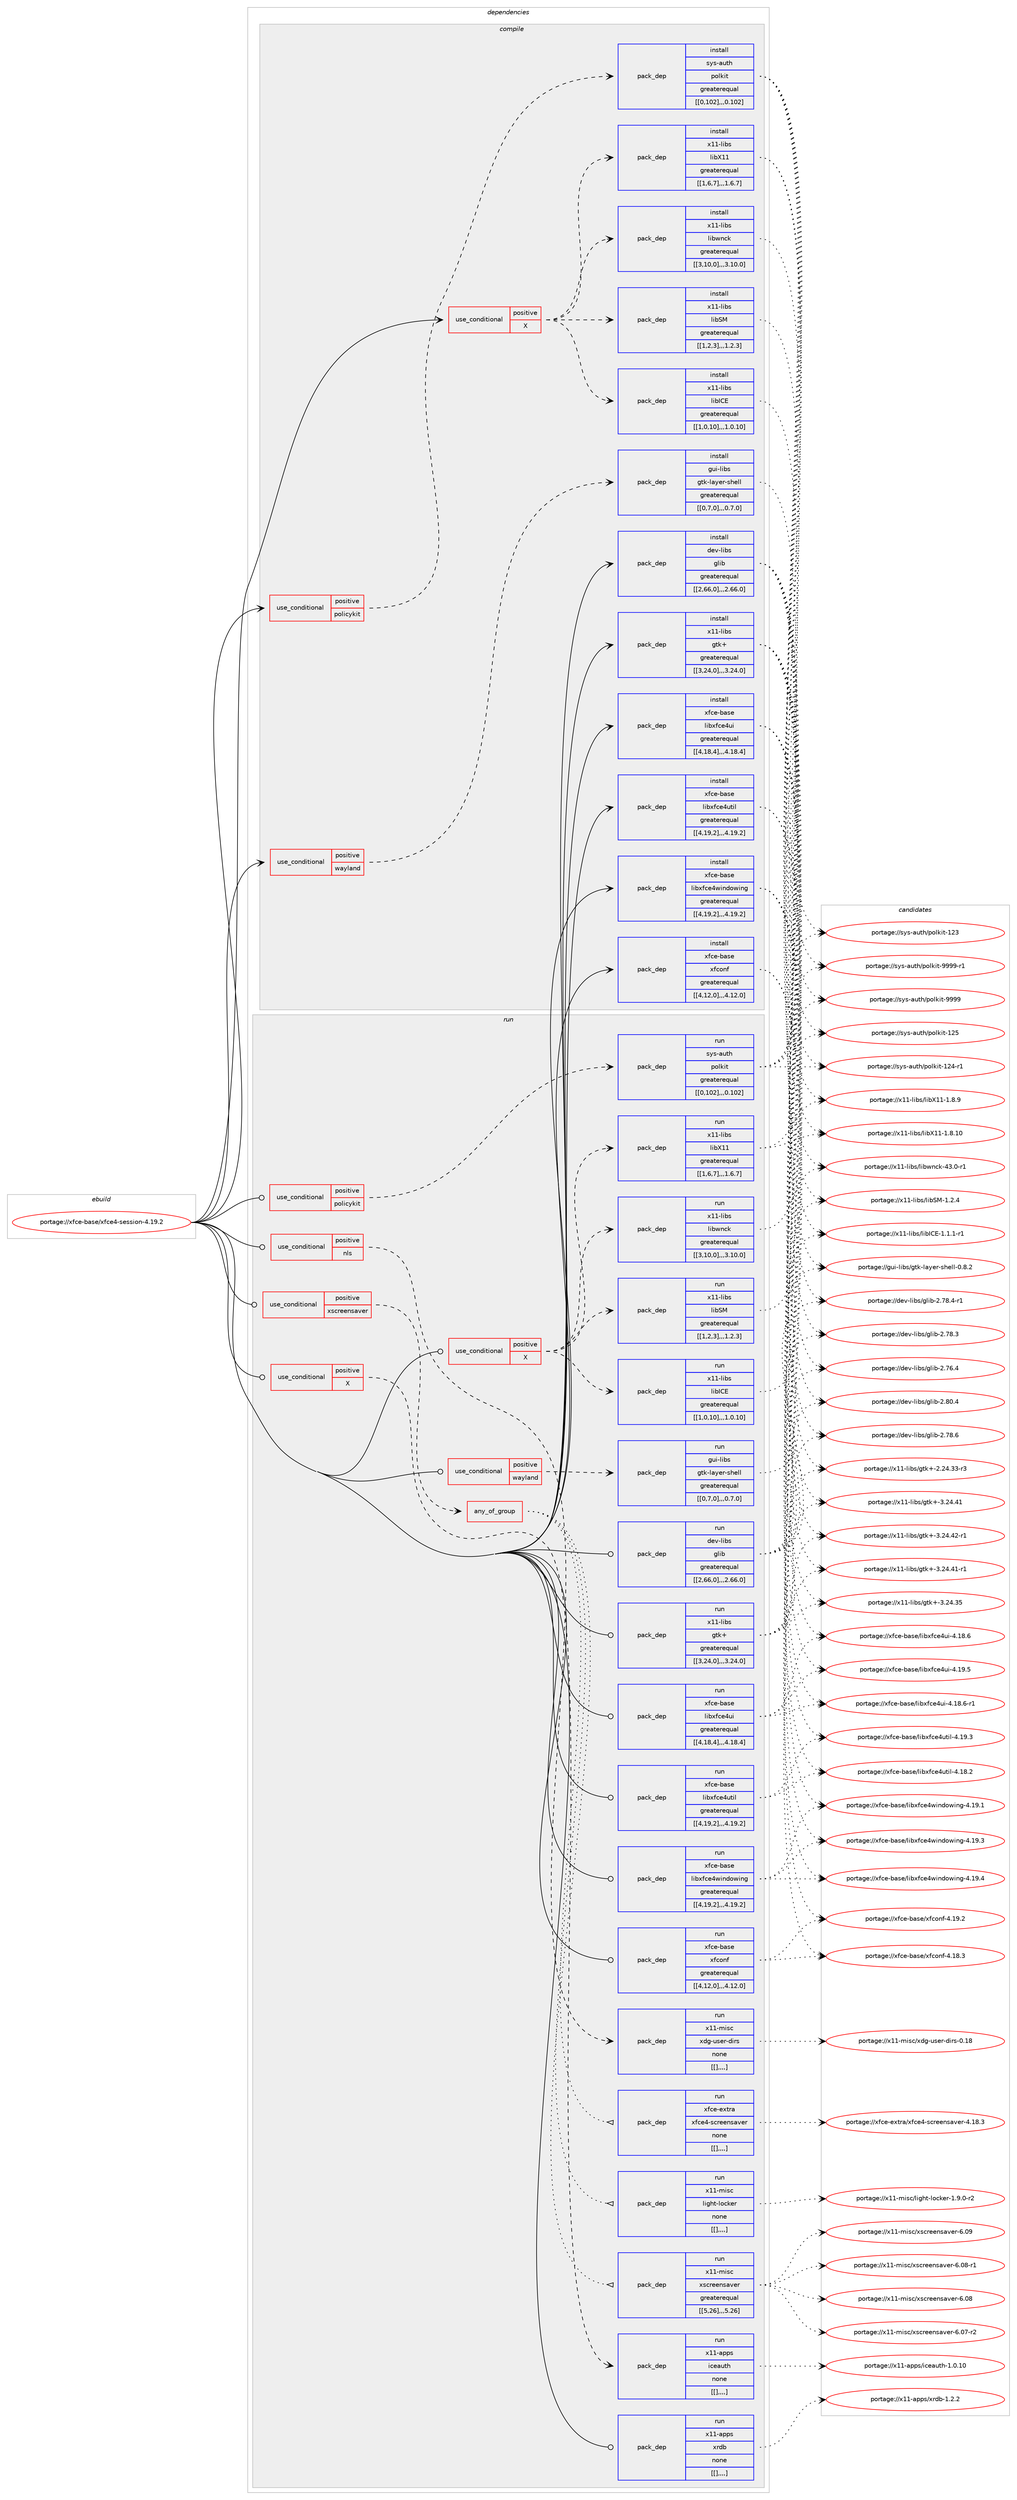 digraph prolog {

# *************
# Graph options
# *************

newrank=true;
concentrate=true;
compound=true;
graph [rankdir=LR,fontname=Helvetica,fontsize=10,ranksep=1.5];#, ranksep=2.5, nodesep=0.2];
edge  [arrowhead=vee];
node  [fontname=Helvetica,fontsize=10];

# **********
# The ebuild
# **********

subgraph cluster_leftcol {
color=gray;
label=<<i>ebuild</i>>;
id [label="portage://xfce-base/xfce4-session-4.19.2", color=red, width=4, href="../xfce-base/xfce4-session-4.19.2.svg"];
}

# ****************
# The dependencies
# ****************

subgraph cluster_midcol {
color=gray;
label=<<i>dependencies</i>>;
subgraph cluster_compile {
fillcolor="#eeeeee";
style=filled;
label=<<i>compile</i>>;
subgraph cond12584 {
dependency36739 [label=<<TABLE BORDER="0" CELLBORDER="1" CELLSPACING="0" CELLPADDING="4"><TR><TD ROWSPAN="3" CELLPADDING="10">use_conditional</TD></TR><TR><TD>positive</TD></TR><TR><TD>X</TD></TR></TABLE>>, shape=none, color=red];
subgraph pack23909 {
dependency36740 [label=<<TABLE BORDER="0" CELLBORDER="1" CELLSPACING="0" CELLPADDING="4" WIDTH="220"><TR><TD ROWSPAN="6" CELLPADDING="30">pack_dep</TD></TR><TR><TD WIDTH="110">install</TD></TR><TR><TD>x11-libs</TD></TR><TR><TD>libICE</TD></TR><TR><TD>greaterequal</TD></TR><TR><TD>[[1,0,10],,,1.0.10]</TD></TR></TABLE>>, shape=none, color=blue];
}
dependency36739:e -> dependency36740:w [weight=20,style="dashed",arrowhead="vee"];
subgraph pack23910 {
dependency36741 [label=<<TABLE BORDER="0" CELLBORDER="1" CELLSPACING="0" CELLPADDING="4" WIDTH="220"><TR><TD ROWSPAN="6" CELLPADDING="30">pack_dep</TD></TR><TR><TD WIDTH="110">install</TD></TR><TR><TD>x11-libs</TD></TR><TR><TD>libSM</TD></TR><TR><TD>greaterequal</TD></TR><TR><TD>[[1,2,3],,,1.2.3]</TD></TR></TABLE>>, shape=none, color=blue];
}
dependency36739:e -> dependency36741:w [weight=20,style="dashed",arrowhead="vee"];
subgraph pack23911 {
dependency36742 [label=<<TABLE BORDER="0" CELLBORDER="1" CELLSPACING="0" CELLPADDING="4" WIDTH="220"><TR><TD ROWSPAN="6" CELLPADDING="30">pack_dep</TD></TR><TR><TD WIDTH="110">install</TD></TR><TR><TD>x11-libs</TD></TR><TR><TD>libX11</TD></TR><TR><TD>greaterequal</TD></TR><TR><TD>[[1,6,7],,,1.6.7]</TD></TR></TABLE>>, shape=none, color=blue];
}
dependency36739:e -> dependency36742:w [weight=20,style="dashed",arrowhead="vee"];
subgraph pack23912 {
dependency36743 [label=<<TABLE BORDER="0" CELLBORDER="1" CELLSPACING="0" CELLPADDING="4" WIDTH="220"><TR><TD ROWSPAN="6" CELLPADDING="30">pack_dep</TD></TR><TR><TD WIDTH="110">install</TD></TR><TR><TD>x11-libs</TD></TR><TR><TD>libwnck</TD></TR><TR><TD>greaterequal</TD></TR><TR><TD>[[3,10,0],,,3.10.0]</TD></TR></TABLE>>, shape=none, color=blue];
}
dependency36739:e -> dependency36743:w [weight=20,style="dashed",arrowhead="vee"];
}
id:e -> dependency36739:w [weight=20,style="solid",arrowhead="vee"];
subgraph cond12585 {
dependency36744 [label=<<TABLE BORDER="0" CELLBORDER="1" CELLSPACING="0" CELLPADDING="4"><TR><TD ROWSPAN="3" CELLPADDING="10">use_conditional</TD></TR><TR><TD>positive</TD></TR><TR><TD>policykit</TD></TR></TABLE>>, shape=none, color=red];
subgraph pack23913 {
dependency36745 [label=<<TABLE BORDER="0" CELLBORDER="1" CELLSPACING="0" CELLPADDING="4" WIDTH="220"><TR><TD ROWSPAN="6" CELLPADDING="30">pack_dep</TD></TR><TR><TD WIDTH="110">install</TD></TR><TR><TD>sys-auth</TD></TR><TR><TD>polkit</TD></TR><TR><TD>greaterequal</TD></TR><TR><TD>[[0,102],,,0.102]</TD></TR></TABLE>>, shape=none, color=blue];
}
dependency36744:e -> dependency36745:w [weight=20,style="dashed",arrowhead="vee"];
}
id:e -> dependency36744:w [weight=20,style="solid",arrowhead="vee"];
subgraph cond12586 {
dependency36746 [label=<<TABLE BORDER="0" CELLBORDER="1" CELLSPACING="0" CELLPADDING="4"><TR><TD ROWSPAN="3" CELLPADDING="10">use_conditional</TD></TR><TR><TD>positive</TD></TR><TR><TD>wayland</TD></TR></TABLE>>, shape=none, color=red];
subgraph pack23914 {
dependency36747 [label=<<TABLE BORDER="0" CELLBORDER="1" CELLSPACING="0" CELLPADDING="4" WIDTH="220"><TR><TD ROWSPAN="6" CELLPADDING="30">pack_dep</TD></TR><TR><TD WIDTH="110">install</TD></TR><TR><TD>gui-libs</TD></TR><TR><TD>gtk-layer-shell</TD></TR><TR><TD>greaterequal</TD></TR><TR><TD>[[0,7,0],,,0.7.0]</TD></TR></TABLE>>, shape=none, color=blue];
}
dependency36746:e -> dependency36747:w [weight=20,style="dashed",arrowhead="vee"];
}
id:e -> dependency36746:w [weight=20,style="solid",arrowhead="vee"];
subgraph pack23915 {
dependency36748 [label=<<TABLE BORDER="0" CELLBORDER="1" CELLSPACING="0" CELLPADDING="4" WIDTH="220"><TR><TD ROWSPAN="6" CELLPADDING="30">pack_dep</TD></TR><TR><TD WIDTH="110">install</TD></TR><TR><TD>dev-libs</TD></TR><TR><TD>glib</TD></TR><TR><TD>greaterequal</TD></TR><TR><TD>[[2,66,0],,,2.66.0]</TD></TR></TABLE>>, shape=none, color=blue];
}
id:e -> dependency36748:w [weight=20,style="solid",arrowhead="vee"];
subgraph pack23916 {
dependency36749 [label=<<TABLE BORDER="0" CELLBORDER="1" CELLSPACING="0" CELLPADDING="4" WIDTH="220"><TR><TD ROWSPAN="6" CELLPADDING="30">pack_dep</TD></TR><TR><TD WIDTH="110">install</TD></TR><TR><TD>x11-libs</TD></TR><TR><TD>gtk+</TD></TR><TR><TD>greaterequal</TD></TR><TR><TD>[[3,24,0],,,3.24.0]</TD></TR></TABLE>>, shape=none, color=blue];
}
id:e -> dependency36749:w [weight=20,style="solid",arrowhead="vee"];
subgraph pack23917 {
dependency36750 [label=<<TABLE BORDER="0" CELLBORDER="1" CELLSPACING="0" CELLPADDING="4" WIDTH="220"><TR><TD ROWSPAN="6" CELLPADDING="30">pack_dep</TD></TR><TR><TD WIDTH="110">install</TD></TR><TR><TD>xfce-base</TD></TR><TR><TD>libxfce4ui</TD></TR><TR><TD>greaterequal</TD></TR><TR><TD>[[4,18,4],,,4.18.4]</TD></TR></TABLE>>, shape=none, color=blue];
}
id:e -> dependency36750:w [weight=20,style="solid",arrowhead="vee"];
subgraph pack23918 {
dependency36751 [label=<<TABLE BORDER="0" CELLBORDER="1" CELLSPACING="0" CELLPADDING="4" WIDTH="220"><TR><TD ROWSPAN="6" CELLPADDING="30">pack_dep</TD></TR><TR><TD WIDTH="110">install</TD></TR><TR><TD>xfce-base</TD></TR><TR><TD>libxfce4util</TD></TR><TR><TD>greaterequal</TD></TR><TR><TD>[[4,19,2],,,4.19.2]</TD></TR></TABLE>>, shape=none, color=blue];
}
id:e -> dependency36751:w [weight=20,style="solid",arrowhead="vee"];
subgraph pack23919 {
dependency36752 [label=<<TABLE BORDER="0" CELLBORDER="1" CELLSPACING="0" CELLPADDING="4" WIDTH="220"><TR><TD ROWSPAN="6" CELLPADDING="30">pack_dep</TD></TR><TR><TD WIDTH="110">install</TD></TR><TR><TD>xfce-base</TD></TR><TR><TD>libxfce4windowing</TD></TR><TR><TD>greaterequal</TD></TR><TR><TD>[[4,19,2],,,4.19.2]</TD></TR></TABLE>>, shape=none, color=blue];
}
id:e -> dependency36752:w [weight=20,style="solid",arrowhead="vee"];
subgraph pack23920 {
dependency36753 [label=<<TABLE BORDER="0" CELLBORDER="1" CELLSPACING="0" CELLPADDING="4" WIDTH="220"><TR><TD ROWSPAN="6" CELLPADDING="30">pack_dep</TD></TR><TR><TD WIDTH="110">install</TD></TR><TR><TD>xfce-base</TD></TR><TR><TD>xfconf</TD></TR><TR><TD>greaterequal</TD></TR><TR><TD>[[4,12,0],,,4.12.0]</TD></TR></TABLE>>, shape=none, color=blue];
}
id:e -> dependency36753:w [weight=20,style="solid",arrowhead="vee"];
}
subgraph cluster_compileandrun {
fillcolor="#eeeeee";
style=filled;
label=<<i>compile and run</i>>;
}
subgraph cluster_run {
fillcolor="#eeeeee";
style=filled;
label=<<i>run</i>>;
subgraph cond12587 {
dependency36754 [label=<<TABLE BORDER="0" CELLBORDER="1" CELLSPACING="0" CELLPADDING="4"><TR><TD ROWSPAN="3" CELLPADDING="10">use_conditional</TD></TR><TR><TD>positive</TD></TR><TR><TD>X</TD></TR></TABLE>>, shape=none, color=red];
subgraph pack23921 {
dependency36755 [label=<<TABLE BORDER="0" CELLBORDER="1" CELLSPACING="0" CELLPADDING="4" WIDTH="220"><TR><TD ROWSPAN="6" CELLPADDING="30">pack_dep</TD></TR><TR><TD WIDTH="110">run</TD></TR><TR><TD>x11-apps</TD></TR><TR><TD>iceauth</TD></TR><TR><TD>none</TD></TR><TR><TD>[[],,,,]</TD></TR></TABLE>>, shape=none, color=blue];
}
dependency36754:e -> dependency36755:w [weight=20,style="dashed",arrowhead="vee"];
}
id:e -> dependency36754:w [weight=20,style="solid",arrowhead="odot"];
subgraph cond12588 {
dependency36756 [label=<<TABLE BORDER="0" CELLBORDER="1" CELLSPACING="0" CELLPADDING="4"><TR><TD ROWSPAN="3" CELLPADDING="10">use_conditional</TD></TR><TR><TD>positive</TD></TR><TR><TD>X</TD></TR></TABLE>>, shape=none, color=red];
subgraph pack23922 {
dependency36757 [label=<<TABLE BORDER="0" CELLBORDER="1" CELLSPACING="0" CELLPADDING="4" WIDTH="220"><TR><TD ROWSPAN="6" CELLPADDING="30">pack_dep</TD></TR><TR><TD WIDTH="110">run</TD></TR><TR><TD>x11-libs</TD></TR><TR><TD>libICE</TD></TR><TR><TD>greaterequal</TD></TR><TR><TD>[[1,0,10],,,1.0.10]</TD></TR></TABLE>>, shape=none, color=blue];
}
dependency36756:e -> dependency36757:w [weight=20,style="dashed",arrowhead="vee"];
subgraph pack23923 {
dependency36758 [label=<<TABLE BORDER="0" CELLBORDER="1" CELLSPACING="0" CELLPADDING="4" WIDTH="220"><TR><TD ROWSPAN="6" CELLPADDING="30">pack_dep</TD></TR><TR><TD WIDTH="110">run</TD></TR><TR><TD>x11-libs</TD></TR><TR><TD>libSM</TD></TR><TR><TD>greaterequal</TD></TR><TR><TD>[[1,2,3],,,1.2.3]</TD></TR></TABLE>>, shape=none, color=blue];
}
dependency36756:e -> dependency36758:w [weight=20,style="dashed",arrowhead="vee"];
subgraph pack23924 {
dependency36759 [label=<<TABLE BORDER="0" CELLBORDER="1" CELLSPACING="0" CELLPADDING="4" WIDTH="220"><TR><TD ROWSPAN="6" CELLPADDING="30">pack_dep</TD></TR><TR><TD WIDTH="110">run</TD></TR><TR><TD>x11-libs</TD></TR><TR><TD>libX11</TD></TR><TR><TD>greaterequal</TD></TR><TR><TD>[[1,6,7],,,1.6.7]</TD></TR></TABLE>>, shape=none, color=blue];
}
dependency36756:e -> dependency36759:w [weight=20,style="dashed",arrowhead="vee"];
subgraph pack23925 {
dependency36760 [label=<<TABLE BORDER="0" CELLBORDER="1" CELLSPACING="0" CELLPADDING="4" WIDTH="220"><TR><TD ROWSPAN="6" CELLPADDING="30">pack_dep</TD></TR><TR><TD WIDTH="110">run</TD></TR><TR><TD>x11-libs</TD></TR><TR><TD>libwnck</TD></TR><TR><TD>greaterequal</TD></TR><TR><TD>[[3,10,0],,,3.10.0]</TD></TR></TABLE>>, shape=none, color=blue];
}
dependency36756:e -> dependency36760:w [weight=20,style="dashed",arrowhead="vee"];
}
id:e -> dependency36756:w [weight=20,style="solid",arrowhead="odot"];
subgraph cond12589 {
dependency36761 [label=<<TABLE BORDER="0" CELLBORDER="1" CELLSPACING="0" CELLPADDING="4"><TR><TD ROWSPAN="3" CELLPADDING="10">use_conditional</TD></TR><TR><TD>positive</TD></TR><TR><TD>nls</TD></TR></TABLE>>, shape=none, color=red];
subgraph pack23926 {
dependency36762 [label=<<TABLE BORDER="0" CELLBORDER="1" CELLSPACING="0" CELLPADDING="4" WIDTH="220"><TR><TD ROWSPAN="6" CELLPADDING="30">pack_dep</TD></TR><TR><TD WIDTH="110">run</TD></TR><TR><TD>x11-misc</TD></TR><TR><TD>xdg-user-dirs</TD></TR><TR><TD>none</TD></TR><TR><TD>[[],,,,]</TD></TR></TABLE>>, shape=none, color=blue];
}
dependency36761:e -> dependency36762:w [weight=20,style="dashed",arrowhead="vee"];
}
id:e -> dependency36761:w [weight=20,style="solid",arrowhead="odot"];
subgraph cond12590 {
dependency36763 [label=<<TABLE BORDER="0" CELLBORDER="1" CELLSPACING="0" CELLPADDING="4"><TR><TD ROWSPAN="3" CELLPADDING="10">use_conditional</TD></TR><TR><TD>positive</TD></TR><TR><TD>policykit</TD></TR></TABLE>>, shape=none, color=red];
subgraph pack23927 {
dependency36764 [label=<<TABLE BORDER="0" CELLBORDER="1" CELLSPACING="0" CELLPADDING="4" WIDTH="220"><TR><TD ROWSPAN="6" CELLPADDING="30">pack_dep</TD></TR><TR><TD WIDTH="110">run</TD></TR><TR><TD>sys-auth</TD></TR><TR><TD>polkit</TD></TR><TR><TD>greaterequal</TD></TR><TR><TD>[[0,102],,,0.102]</TD></TR></TABLE>>, shape=none, color=blue];
}
dependency36763:e -> dependency36764:w [weight=20,style="dashed",arrowhead="vee"];
}
id:e -> dependency36763:w [weight=20,style="solid",arrowhead="odot"];
subgraph cond12591 {
dependency36765 [label=<<TABLE BORDER="0" CELLBORDER="1" CELLSPACING="0" CELLPADDING="4"><TR><TD ROWSPAN="3" CELLPADDING="10">use_conditional</TD></TR><TR><TD>positive</TD></TR><TR><TD>wayland</TD></TR></TABLE>>, shape=none, color=red];
subgraph pack23928 {
dependency36766 [label=<<TABLE BORDER="0" CELLBORDER="1" CELLSPACING="0" CELLPADDING="4" WIDTH="220"><TR><TD ROWSPAN="6" CELLPADDING="30">pack_dep</TD></TR><TR><TD WIDTH="110">run</TD></TR><TR><TD>gui-libs</TD></TR><TR><TD>gtk-layer-shell</TD></TR><TR><TD>greaterequal</TD></TR><TR><TD>[[0,7,0],,,0.7.0]</TD></TR></TABLE>>, shape=none, color=blue];
}
dependency36765:e -> dependency36766:w [weight=20,style="dashed",arrowhead="vee"];
}
id:e -> dependency36765:w [weight=20,style="solid",arrowhead="odot"];
subgraph cond12592 {
dependency36767 [label=<<TABLE BORDER="0" CELLBORDER="1" CELLSPACING="0" CELLPADDING="4"><TR><TD ROWSPAN="3" CELLPADDING="10">use_conditional</TD></TR><TR><TD>positive</TD></TR><TR><TD>xscreensaver</TD></TR></TABLE>>, shape=none, color=red];
subgraph any236 {
dependency36768 [label=<<TABLE BORDER="0" CELLBORDER="1" CELLSPACING="0" CELLPADDING="4"><TR><TD CELLPADDING="10">any_of_group</TD></TR></TABLE>>, shape=none, color=red];subgraph pack23929 {
dependency36769 [label=<<TABLE BORDER="0" CELLBORDER="1" CELLSPACING="0" CELLPADDING="4" WIDTH="220"><TR><TD ROWSPAN="6" CELLPADDING="30">pack_dep</TD></TR><TR><TD WIDTH="110">run</TD></TR><TR><TD>xfce-extra</TD></TR><TR><TD>xfce4-screensaver</TD></TR><TR><TD>none</TD></TR><TR><TD>[[],,,,]</TD></TR></TABLE>>, shape=none, color=blue];
}
dependency36768:e -> dependency36769:w [weight=20,style="dotted",arrowhead="oinv"];
subgraph pack23930 {
dependency36770 [label=<<TABLE BORDER="0" CELLBORDER="1" CELLSPACING="0" CELLPADDING="4" WIDTH="220"><TR><TD ROWSPAN="6" CELLPADDING="30">pack_dep</TD></TR><TR><TD WIDTH="110">run</TD></TR><TR><TD>x11-misc</TD></TR><TR><TD>xscreensaver</TD></TR><TR><TD>greaterequal</TD></TR><TR><TD>[[5,26],,,5.26]</TD></TR></TABLE>>, shape=none, color=blue];
}
dependency36768:e -> dependency36770:w [weight=20,style="dotted",arrowhead="oinv"];
subgraph pack23931 {
dependency36771 [label=<<TABLE BORDER="0" CELLBORDER="1" CELLSPACING="0" CELLPADDING="4" WIDTH="220"><TR><TD ROWSPAN="6" CELLPADDING="30">pack_dep</TD></TR><TR><TD WIDTH="110">run</TD></TR><TR><TD>x11-misc</TD></TR><TR><TD>light-locker</TD></TR><TR><TD>none</TD></TR><TR><TD>[[],,,,]</TD></TR></TABLE>>, shape=none, color=blue];
}
dependency36768:e -> dependency36771:w [weight=20,style="dotted",arrowhead="oinv"];
}
dependency36767:e -> dependency36768:w [weight=20,style="dashed",arrowhead="vee"];
}
id:e -> dependency36767:w [weight=20,style="solid",arrowhead="odot"];
subgraph pack23932 {
dependency36772 [label=<<TABLE BORDER="0" CELLBORDER="1" CELLSPACING="0" CELLPADDING="4" WIDTH="220"><TR><TD ROWSPAN="6" CELLPADDING="30">pack_dep</TD></TR><TR><TD WIDTH="110">run</TD></TR><TR><TD>dev-libs</TD></TR><TR><TD>glib</TD></TR><TR><TD>greaterequal</TD></TR><TR><TD>[[2,66,0],,,2.66.0]</TD></TR></TABLE>>, shape=none, color=blue];
}
id:e -> dependency36772:w [weight=20,style="solid",arrowhead="odot"];
subgraph pack23933 {
dependency36773 [label=<<TABLE BORDER="0" CELLBORDER="1" CELLSPACING="0" CELLPADDING="4" WIDTH="220"><TR><TD ROWSPAN="6" CELLPADDING="30">pack_dep</TD></TR><TR><TD WIDTH="110">run</TD></TR><TR><TD>x11-apps</TD></TR><TR><TD>xrdb</TD></TR><TR><TD>none</TD></TR><TR><TD>[[],,,,]</TD></TR></TABLE>>, shape=none, color=blue];
}
id:e -> dependency36773:w [weight=20,style="solid",arrowhead="odot"];
subgraph pack23934 {
dependency36774 [label=<<TABLE BORDER="0" CELLBORDER="1" CELLSPACING="0" CELLPADDING="4" WIDTH="220"><TR><TD ROWSPAN="6" CELLPADDING="30">pack_dep</TD></TR><TR><TD WIDTH="110">run</TD></TR><TR><TD>x11-libs</TD></TR><TR><TD>gtk+</TD></TR><TR><TD>greaterequal</TD></TR><TR><TD>[[3,24,0],,,3.24.0]</TD></TR></TABLE>>, shape=none, color=blue];
}
id:e -> dependency36774:w [weight=20,style="solid",arrowhead="odot"];
subgraph pack23935 {
dependency36775 [label=<<TABLE BORDER="0" CELLBORDER="1" CELLSPACING="0" CELLPADDING="4" WIDTH="220"><TR><TD ROWSPAN="6" CELLPADDING="30">pack_dep</TD></TR><TR><TD WIDTH="110">run</TD></TR><TR><TD>xfce-base</TD></TR><TR><TD>libxfce4ui</TD></TR><TR><TD>greaterequal</TD></TR><TR><TD>[[4,18,4],,,4.18.4]</TD></TR></TABLE>>, shape=none, color=blue];
}
id:e -> dependency36775:w [weight=20,style="solid",arrowhead="odot"];
subgraph pack23936 {
dependency36776 [label=<<TABLE BORDER="0" CELLBORDER="1" CELLSPACING="0" CELLPADDING="4" WIDTH="220"><TR><TD ROWSPAN="6" CELLPADDING="30">pack_dep</TD></TR><TR><TD WIDTH="110">run</TD></TR><TR><TD>xfce-base</TD></TR><TR><TD>libxfce4util</TD></TR><TR><TD>greaterequal</TD></TR><TR><TD>[[4,19,2],,,4.19.2]</TD></TR></TABLE>>, shape=none, color=blue];
}
id:e -> dependency36776:w [weight=20,style="solid",arrowhead="odot"];
subgraph pack23937 {
dependency36777 [label=<<TABLE BORDER="0" CELLBORDER="1" CELLSPACING="0" CELLPADDING="4" WIDTH="220"><TR><TD ROWSPAN="6" CELLPADDING="30">pack_dep</TD></TR><TR><TD WIDTH="110">run</TD></TR><TR><TD>xfce-base</TD></TR><TR><TD>libxfce4windowing</TD></TR><TR><TD>greaterequal</TD></TR><TR><TD>[[4,19,2],,,4.19.2]</TD></TR></TABLE>>, shape=none, color=blue];
}
id:e -> dependency36777:w [weight=20,style="solid",arrowhead="odot"];
subgraph pack23938 {
dependency36778 [label=<<TABLE BORDER="0" CELLBORDER="1" CELLSPACING="0" CELLPADDING="4" WIDTH="220"><TR><TD ROWSPAN="6" CELLPADDING="30">pack_dep</TD></TR><TR><TD WIDTH="110">run</TD></TR><TR><TD>xfce-base</TD></TR><TR><TD>xfconf</TD></TR><TR><TD>greaterequal</TD></TR><TR><TD>[[4,12,0],,,4.12.0]</TD></TR></TABLE>>, shape=none, color=blue];
}
id:e -> dependency36778:w [weight=20,style="solid",arrowhead="odot"];
}
}

# **************
# The candidates
# **************

subgraph cluster_choices {
rank=same;
color=gray;
label=<<i>candidates</i>>;

subgraph choice23909 {
color=black;
nodesep=1;
choice1204949451081059811547108105987367694549464946494511449 [label="portage://x11-libs/libICE-1.1.1-r1", color=red, width=4,href="../x11-libs/libICE-1.1.1-r1.svg"];
dependency36740:e -> choice1204949451081059811547108105987367694549464946494511449:w [style=dotted,weight="100"];
}
subgraph choice23910 {
color=black;
nodesep=1;
choice1204949451081059811547108105988377454946504652 [label="portage://x11-libs/libSM-1.2.4", color=red, width=4,href="../x11-libs/libSM-1.2.4.svg"];
dependency36741:e -> choice1204949451081059811547108105988377454946504652:w [style=dotted,weight="100"];
}
subgraph choice23911 {
color=black;
nodesep=1;
choice12049494510810598115471081059888494945494656464948 [label="portage://x11-libs/libX11-1.8.10", color=red, width=4,href="../x11-libs/libX11-1.8.10.svg"];
choice120494945108105981154710810598884949454946564657 [label="portage://x11-libs/libX11-1.8.9", color=red, width=4,href="../x11-libs/libX11-1.8.9.svg"];
dependency36742:e -> choice12049494510810598115471081059888494945494656464948:w [style=dotted,weight="100"];
dependency36742:e -> choice120494945108105981154710810598884949454946564657:w [style=dotted,weight="100"];
}
subgraph choice23912 {
color=black;
nodesep=1;
choice1204949451081059811547108105981191109910745525146484511449 [label="portage://x11-libs/libwnck-43.0-r1", color=red, width=4,href="../x11-libs/libwnck-43.0-r1.svg"];
dependency36743:e -> choice1204949451081059811547108105981191109910745525146484511449:w [style=dotted,weight="100"];
}
subgraph choice23913 {
color=black;
nodesep=1;
choice11512111545971171161044711211110810710511645575757574511449 [label="portage://sys-auth/polkit-9999-r1", color=red, width=4,href="../sys-auth/polkit-9999-r1.svg"];
choice1151211154597117116104471121111081071051164557575757 [label="portage://sys-auth/polkit-9999", color=red, width=4,href="../sys-auth/polkit-9999.svg"];
choice11512111545971171161044711211110810710511645495053 [label="portage://sys-auth/polkit-125", color=red, width=4,href="../sys-auth/polkit-125.svg"];
choice115121115459711711610447112111108107105116454950524511449 [label="portage://sys-auth/polkit-124-r1", color=red, width=4,href="../sys-auth/polkit-124-r1.svg"];
choice11512111545971171161044711211110810710511645495051 [label="portage://sys-auth/polkit-123", color=red, width=4,href="../sys-auth/polkit-123.svg"];
dependency36745:e -> choice11512111545971171161044711211110810710511645575757574511449:w [style=dotted,weight="100"];
dependency36745:e -> choice1151211154597117116104471121111081071051164557575757:w [style=dotted,weight="100"];
dependency36745:e -> choice11512111545971171161044711211110810710511645495053:w [style=dotted,weight="100"];
dependency36745:e -> choice115121115459711711610447112111108107105116454950524511449:w [style=dotted,weight="100"];
dependency36745:e -> choice11512111545971171161044711211110810710511645495051:w [style=dotted,weight="100"];
}
subgraph choice23914 {
color=black;
nodesep=1;
choice103117105451081059811547103116107451089712110111445115104101108108454846564650 [label="portage://gui-libs/gtk-layer-shell-0.8.2", color=red, width=4,href="../gui-libs/gtk-layer-shell-0.8.2.svg"];
dependency36747:e -> choice103117105451081059811547103116107451089712110111445115104101108108454846564650:w [style=dotted,weight="100"];
}
subgraph choice23915 {
color=black;
nodesep=1;
choice1001011184510810598115471031081059845504656484652 [label="portage://dev-libs/glib-2.80.4", color=red, width=4,href="../dev-libs/glib-2.80.4.svg"];
choice1001011184510810598115471031081059845504655564654 [label="portage://dev-libs/glib-2.78.6", color=red, width=4,href="../dev-libs/glib-2.78.6.svg"];
choice10010111845108105981154710310810598455046555646524511449 [label="portage://dev-libs/glib-2.78.4-r1", color=red, width=4,href="../dev-libs/glib-2.78.4-r1.svg"];
choice1001011184510810598115471031081059845504655564651 [label="portage://dev-libs/glib-2.78.3", color=red, width=4,href="../dev-libs/glib-2.78.3.svg"];
choice1001011184510810598115471031081059845504655544652 [label="portage://dev-libs/glib-2.76.4", color=red, width=4,href="../dev-libs/glib-2.76.4.svg"];
dependency36748:e -> choice1001011184510810598115471031081059845504656484652:w [style=dotted,weight="100"];
dependency36748:e -> choice1001011184510810598115471031081059845504655564654:w [style=dotted,weight="100"];
dependency36748:e -> choice10010111845108105981154710310810598455046555646524511449:w [style=dotted,weight="100"];
dependency36748:e -> choice1001011184510810598115471031081059845504655564651:w [style=dotted,weight="100"];
dependency36748:e -> choice1001011184510810598115471031081059845504655544652:w [style=dotted,weight="100"];
}
subgraph choice23916 {
color=black;
nodesep=1;
choice12049494510810598115471031161074345514650524652504511449 [label="portage://x11-libs/gtk+-3.24.42-r1", color=red, width=4,href="../x11-libs/gtk+-3.24.42-r1.svg"];
choice12049494510810598115471031161074345514650524652494511449 [label="portage://x11-libs/gtk+-3.24.41-r1", color=red, width=4,href="../x11-libs/gtk+-3.24.41-r1.svg"];
choice1204949451081059811547103116107434551465052465249 [label="portage://x11-libs/gtk+-3.24.41", color=red, width=4,href="../x11-libs/gtk+-3.24.41.svg"];
choice1204949451081059811547103116107434551465052465153 [label="portage://x11-libs/gtk+-3.24.35", color=red, width=4,href="../x11-libs/gtk+-3.24.35.svg"];
choice12049494510810598115471031161074345504650524651514511451 [label="portage://x11-libs/gtk+-2.24.33-r3", color=red, width=4,href="../x11-libs/gtk+-2.24.33-r3.svg"];
dependency36749:e -> choice12049494510810598115471031161074345514650524652504511449:w [style=dotted,weight="100"];
dependency36749:e -> choice12049494510810598115471031161074345514650524652494511449:w [style=dotted,weight="100"];
dependency36749:e -> choice1204949451081059811547103116107434551465052465249:w [style=dotted,weight="100"];
dependency36749:e -> choice1204949451081059811547103116107434551465052465153:w [style=dotted,weight="100"];
dependency36749:e -> choice12049494510810598115471031161074345504650524651514511451:w [style=dotted,weight="100"];
}
subgraph choice23917 {
color=black;
nodesep=1;
choice120102991014598971151014710810598120102991015211710545524649574653 [label="portage://xfce-base/libxfce4ui-4.19.5", color=red, width=4,href="../xfce-base/libxfce4ui-4.19.5.svg"];
choice1201029910145989711510147108105981201029910152117105455246495646544511449 [label="portage://xfce-base/libxfce4ui-4.18.6-r1", color=red, width=4,href="../xfce-base/libxfce4ui-4.18.6-r1.svg"];
choice120102991014598971151014710810598120102991015211710545524649564654 [label="portage://xfce-base/libxfce4ui-4.18.6", color=red, width=4,href="../xfce-base/libxfce4ui-4.18.6.svg"];
dependency36750:e -> choice120102991014598971151014710810598120102991015211710545524649574653:w [style=dotted,weight="100"];
dependency36750:e -> choice1201029910145989711510147108105981201029910152117105455246495646544511449:w [style=dotted,weight="100"];
dependency36750:e -> choice120102991014598971151014710810598120102991015211710545524649564654:w [style=dotted,weight="100"];
}
subgraph choice23918 {
color=black;
nodesep=1;
choice120102991014598971151014710810598120102991015211711610510845524649574651 [label="portage://xfce-base/libxfce4util-4.19.3", color=red, width=4,href="../xfce-base/libxfce4util-4.19.3.svg"];
choice120102991014598971151014710810598120102991015211711610510845524649564650 [label="portage://xfce-base/libxfce4util-4.18.2", color=red, width=4,href="../xfce-base/libxfce4util-4.18.2.svg"];
dependency36751:e -> choice120102991014598971151014710810598120102991015211711610510845524649574651:w [style=dotted,weight="100"];
dependency36751:e -> choice120102991014598971151014710810598120102991015211711610510845524649564650:w [style=dotted,weight="100"];
}
subgraph choice23919 {
color=black;
nodesep=1;
choice120102991014598971151014710810598120102991015211910511010011111910511010345524649574652 [label="portage://xfce-base/libxfce4windowing-4.19.4", color=red, width=4,href="../xfce-base/libxfce4windowing-4.19.4.svg"];
choice120102991014598971151014710810598120102991015211910511010011111910511010345524649574651 [label="portage://xfce-base/libxfce4windowing-4.19.3", color=red, width=4,href="../xfce-base/libxfce4windowing-4.19.3.svg"];
choice120102991014598971151014710810598120102991015211910511010011111910511010345524649574649 [label="portage://xfce-base/libxfce4windowing-4.19.1", color=red, width=4,href="../xfce-base/libxfce4windowing-4.19.1.svg"];
dependency36752:e -> choice120102991014598971151014710810598120102991015211910511010011111910511010345524649574652:w [style=dotted,weight="100"];
dependency36752:e -> choice120102991014598971151014710810598120102991015211910511010011111910511010345524649574651:w [style=dotted,weight="100"];
dependency36752:e -> choice120102991014598971151014710810598120102991015211910511010011111910511010345524649574649:w [style=dotted,weight="100"];
}
subgraph choice23920 {
color=black;
nodesep=1;
choice12010299101459897115101471201029911111010245524649574650 [label="portage://xfce-base/xfconf-4.19.2", color=red, width=4,href="../xfce-base/xfconf-4.19.2.svg"];
choice12010299101459897115101471201029911111010245524649564651 [label="portage://xfce-base/xfconf-4.18.3", color=red, width=4,href="../xfce-base/xfconf-4.18.3.svg"];
dependency36753:e -> choice12010299101459897115101471201029911111010245524649574650:w [style=dotted,weight="100"];
dependency36753:e -> choice12010299101459897115101471201029911111010245524649564651:w [style=dotted,weight="100"];
}
subgraph choice23921 {
color=black;
nodesep=1;
choice1204949459711211211547105991019711711610445494648464948 [label="portage://x11-apps/iceauth-1.0.10", color=red, width=4,href="../x11-apps/iceauth-1.0.10.svg"];
dependency36755:e -> choice1204949459711211211547105991019711711610445494648464948:w [style=dotted,weight="100"];
}
subgraph choice23922 {
color=black;
nodesep=1;
choice1204949451081059811547108105987367694549464946494511449 [label="portage://x11-libs/libICE-1.1.1-r1", color=red, width=4,href="../x11-libs/libICE-1.1.1-r1.svg"];
dependency36757:e -> choice1204949451081059811547108105987367694549464946494511449:w [style=dotted,weight="100"];
}
subgraph choice23923 {
color=black;
nodesep=1;
choice1204949451081059811547108105988377454946504652 [label="portage://x11-libs/libSM-1.2.4", color=red, width=4,href="../x11-libs/libSM-1.2.4.svg"];
dependency36758:e -> choice1204949451081059811547108105988377454946504652:w [style=dotted,weight="100"];
}
subgraph choice23924 {
color=black;
nodesep=1;
choice12049494510810598115471081059888494945494656464948 [label="portage://x11-libs/libX11-1.8.10", color=red, width=4,href="../x11-libs/libX11-1.8.10.svg"];
choice120494945108105981154710810598884949454946564657 [label="portage://x11-libs/libX11-1.8.9", color=red, width=4,href="../x11-libs/libX11-1.8.9.svg"];
dependency36759:e -> choice12049494510810598115471081059888494945494656464948:w [style=dotted,weight="100"];
dependency36759:e -> choice120494945108105981154710810598884949454946564657:w [style=dotted,weight="100"];
}
subgraph choice23925 {
color=black;
nodesep=1;
choice1204949451081059811547108105981191109910745525146484511449 [label="portage://x11-libs/libwnck-43.0-r1", color=red, width=4,href="../x11-libs/libwnck-43.0-r1.svg"];
dependency36760:e -> choice1204949451081059811547108105981191109910745525146484511449:w [style=dotted,weight="100"];
}
subgraph choice23926 {
color=black;
nodesep=1;
choice120494945109105115994712010010345117115101114451001051141154548464956 [label="portage://x11-misc/xdg-user-dirs-0.18", color=red, width=4,href="../x11-misc/xdg-user-dirs-0.18.svg"];
dependency36762:e -> choice120494945109105115994712010010345117115101114451001051141154548464956:w [style=dotted,weight="100"];
}
subgraph choice23927 {
color=black;
nodesep=1;
choice11512111545971171161044711211110810710511645575757574511449 [label="portage://sys-auth/polkit-9999-r1", color=red, width=4,href="../sys-auth/polkit-9999-r1.svg"];
choice1151211154597117116104471121111081071051164557575757 [label="portage://sys-auth/polkit-9999", color=red, width=4,href="../sys-auth/polkit-9999.svg"];
choice11512111545971171161044711211110810710511645495053 [label="portage://sys-auth/polkit-125", color=red, width=4,href="../sys-auth/polkit-125.svg"];
choice115121115459711711610447112111108107105116454950524511449 [label="portage://sys-auth/polkit-124-r1", color=red, width=4,href="../sys-auth/polkit-124-r1.svg"];
choice11512111545971171161044711211110810710511645495051 [label="portage://sys-auth/polkit-123", color=red, width=4,href="../sys-auth/polkit-123.svg"];
dependency36764:e -> choice11512111545971171161044711211110810710511645575757574511449:w [style=dotted,weight="100"];
dependency36764:e -> choice1151211154597117116104471121111081071051164557575757:w [style=dotted,weight="100"];
dependency36764:e -> choice11512111545971171161044711211110810710511645495053:w [style=dotted,weight="100"];
dependency36764:e -> choice115121115459711711610447112111108107105116454950524511449:w [style=dotted,weight="100"];
dependency36764:e -> choice11512111545971171161044711211110810710511645495051:w [style=dotted,weight="100"];
}
subgraph choice23928 {
color=black;
nodesep=1;
choice103117105451081059811547103116107451089712110111445115104101108108454846564650 [label="portage://gui-libs/gtk-layer-shell-0.8.2", color=red, width=4,href="../gui-libs/gtk-layer-shell-0.8.2.svg"];
dependency36766:e -> choice103117105451081059811547103116107451089712110111445115104101108108454846564650:w [style=dotted,weight="100"];
}
subgraph choice23929 {
color=black;
nodesep=1;
choice12010299101451011201161149747120102991015245115991141011011101159711810111445524649564651 [label="portage://xfce-extra/xfce4-screensaver-4.18.3", color=red, width=4,href="../xfce-extra/xfce4-screensaver-4.18.3.svg"];
dependency36769:e -> choice12010299101451011201161149747120102991015245115991141011011101159711810111445524649564651:w [style=dotted,weight="100"];
}
subgraph choice23930 {
color=black;
nodesep=1;
choice120494945109105115994712011599114101101110115971181011144554464857 [label="portage://x11-misc/xscreensaver-6.09", color=red, width=4,href="../x11-misc/xscreensaver-6.09.svg"];
choice1204949451091051159947120115991141011011101159711810111445544648564511449 [label="portage://x11-misc/xscreensaver-6.08-r1", color=red, width=4,href="../x11-misc/xscreensaver-6.08-r1.svg"];
choice120494945109105115994712011599114101101110115971181011144554464856 [label="portage://x11-misc/xscreensaver-6.08", color=red, width=4,href="../x11-misc/xscreensaver-6.08.svg"];
choice1204949451091051159947120115991141011011101159711810111445544648554511450 [label="portage://x11-misc/xscreensaver-6.07-r2", color=red, width=4,href="../x11-misc/xscreensaver-6.07-r2.svg"];
dependency36770:e -> choice120494945109105115994712011599114101101110115971181011144554464857:w [style=dotted,weight="100"];
dependency36770:e -> choice1204949451091051159947120115991141011011101159711810111445544648564511449:w [style=dotted,weight="100"];
dependency36770:e -> choice120494945109105115994712011599114101101110115971181011144554464856:w [style=dotted,weight="100"];
dependency36770:e -> choice1204949451091051159947120115991141011011101159711810111445544648554511450:w [style=dotted,weight="100"];
}
subgraph choice23931 {
color=black;
nodesep=1;
choice120494945109105115994710810510310411645108111991071011144549465746484511450 [label="portage://x11-misc/light-locker-1.9.0-r2", color=red, width=4,href="../x11-misc/light-locker-1.9.0-r2.svg"];
dependency36771:e -> choice120494945109105115994710810510310411645108111991071011144549465746484511450:w [style=dotted,weight="100"];
}
subgraph choice23932 {
color=black;
nodesep=1;
choice1001011184510810598115471031081059845504656484652 [label="portage://dev-libs/glib-2.80.4", color=red, width=4,href="../dev-libs/glib-2.80.4.svg"];
choice1001011184510810598115471031081059845504655564654 [label="portage://dev-libs/glib-2.78.6", color=red, width=4,href="../dev-libs/glib-2.78.6.svg"];
choice10010111845108105981154710310810598455046555646524511449 [label="portage://dev-libs/glib-2.78.4-r1", color=red, width=4,href="../dev-libs/glib-2.78.4-r1.svg"];
choice1001011184510810598115471031081059845504655564651 [label="portage://dev-libs/glib-2.78.3", color=red, width=4,href="../dev-libs/glib-2.78.3.svg"];
choice1001011184510810598115471031081059845504655544652 [label="portage://dev-libs/glib-2.76.4", color=red, width=4,href="../dev-libs/glib-2.76.4.svg"];
dependency36772:e -> choice1001011184510810598115471031081059845504656484652:w [style=dotted,weight="100"];
dependency36772:e -> choice1001011184510810598115471031081059845504655564654:w [style=dotted,weight="100"];
dependency36772:e -> choice10010111845108105981154710310810598455046555646524511449:w [style=dotted,weight="100"];
dependency36772:e -> choice1001011184510810598115471031081059845504655564651:w [style=dotted,weight="100"];
dependency36772:e -> choice1001011184510810598115471031081059845504655544652:w [style=dotted,weight="100"];
}
subgraph choice23933 {
color=black;
nodesep=1;
choice120494945971121121154712011410098454946504650 [label="portage://x11-apps/xrdb-1.2.2", color=red, width=4,href="../x11-apps/xrdb-1.2.2.svg"];
dependency36773:e -> choice120494945971121121154712011410098454946504650:w [style=dotted,weight="100"];
}
subgraph choice23934 {
color=black;
nodesep=1;
choice12049494510810598115471031161074345514650524652504511449 [label="portage://x11-libs/gtk+-3.24.42-r1", color=red, width=4,href="../x11-libs/gtk+-3.24.42-r1.svg"];
choice12049494510810598115471031161074345514650524652494511449 [label="portage://x11-libs/gtk+-3.24.41-r1", color=red, width=4,href="../x11-libs/gtk+-3.24.41-r1.svg"];
choice1204949451081059811547103116107434551465052465249 [label="portage://x11-libs/gtk+-3.24.41", color=red, width=4,href="../x11-libs/gtk+-3.24.41.svg"];
choice1204949451081059811547103116107434551465052465153 [label="portage://x11-libs/gtk+-3.24.35", color=red, width=4,href="../x11-libs/gtk+-3.24.35.svg"];
choice12049494510810598115471031161074345504650524651514511451 [label="portage://x11-libs/gtk+-2.24.33-r3", color=red, width=4,href="../x11-libs/gtk+-2.24.33-r3.svg"];
dependency36774:e -> choice12049494510810598115471031161074345514650524652504511449:w [style=dotted,weight="100"];
dependency36774:e -> choice12049494510810598115471031161074345514650524652494511449:w [style=dotted,weight="100"];
dependency36774:e -> choice1204949451081059811547103116107434551465052465249:w [style=dotted,weight="100"];
dependency36774:e -> choice1204949451081059811547103116107434551465052465153:w [style=dotted,weight="100"];
dependency36774:e -> choice12049494510810598115471031161074345504650524651514511451:w [style=dotted,weight="100"];
}
subgraph choice23935 {
color=black;
nodesep=1;
choice120102991014598971151014710810598120102991015211710545524649574653 [label="portage://xfce-base/libxfce4ui-4.19.5", color=red, width=4,href="../xfce-base/libxfce4ui-4.19.5.svg"];
choice1201029910145989711510147108105981201029910152117105455246495646544511449 [label="portage://xfce-base/libxfce4ui-4.18.6-r1", color=red, width=4,href="../xfce-base/libxfce4ui-4.18.6-r1.svg"];
choice120102991014598971151014710810598120102991015211710545524649564654 [label="portage://xfce-base/libxfce4ui-4.18.6", color=red, width=4,href="../xfce-base/libxfce4ui-4.18.6.svg"];
dependency36775:e -> choice120102991014598971151014710810598120102991015211710545524649574653:w [style=dotted,weight="100"];
dependency36775:e -> choice1201029910145989711510147108105981201029910152117105455246495646544511449:w [style=dotted,weight="100"];
dependency36775:e -> choice120102991014598971151014710810598120102991015211710545524649564654:w [style=dotted,weight="100"];
}
subgraph choice23936 {
color=black;
nodesep=1;
choice120102991014598971151014710810598120102991015211711610510845524649574651 [label="portage://xfce-base/libxfce4util-4.19.3", color=red, width=4,href="../xfce-base/libxfce4util-4.19.3.svg"];
choice120102991014598971151014710810598120102991015211711610510845524649564650 [label="portage://xfce-base/libxfce4util-4.18.2", color=red, width=4,href="../xfce-base/libxfce4util-4.18.2.svg"];
dependency36776:e -> choice120102991014598971151014710810598120102991015211711610510845524649574651:w [style=dotted,weight="100"];
dependency36776:e -> choice120102991014598971151014710810598120102991015211711610510845524649564650:w [style=dotted,weight="100"];
}
subgraph choice23937 {
color=black;
nodesep=1;
choice120102991014598971151014710810598120102991015211910511010011111910511010345524649574652 [label="portage://xfce-base/libxfce4windowing-4.19.4", color=red, width=4,href="../xfce-base/libxfce4windowing-4.19.4.svg"];
choice120102991014598971151014710810598120102991015211910511010011111910511010345524649574651 [label="portage://xfce-base/libxfce4windowing-4.19.3", color=red, width=4,href="../xfce-base/libxfce4windowing-4.19.3.svg"];
choice120102991014598971151014710810598120102991015211910511010011111910511010345524649574649 [label="portage://xfce-base/libxfce4windowing-4.19.1", color=red, width=4,href="../xfce-base/libxfce4windowing-4.19.1.svg"];
dependency36777:e -> choice120102991014598971151014710810598120102991015211910511010011111910511010345524649574652:w [style=dotted,weight="100"];
dependency36777:e -> choice120102991014598971151014710810598120102991015211910511010011111910511010345524649574651:w [style=dotted,weight="100"];
dependency36777:e -> choice120102991014598971151014710810598120102991015211910511010011111910511010345524649574649:w [style=dotted,weight="100"];
}
subgraph choice23938 {
color=black;
nodesep=1;
choice12010299101459897115101471201029911111010245524649574650 [label="portage://xfce-base/xfconf-4.19.2", color=red, width=4,href="../xfce-base/xfconf-4.19.2.svg"];
choice12010299101459897115101471201029911111010245524649564651 [label="portage://xfce-base/xfconf-4.18.3", color=red, width=4,href="../xfce-base/xfconf-4.18.3.svg"];
dependency36778:e -> choice12010299101459897115101471201029911111010245524649574650:w [style=dotted,weight="100"];
dependency36778:e -> choice12010299101459897115101471201029911111010245524649564651:w [style=dotted,weight="100"];
}
}

}
